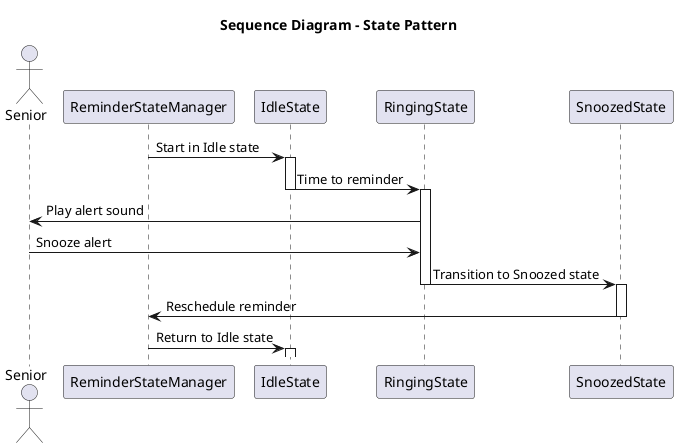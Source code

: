 State sequence
@startuml
title Sequence Diagram - State Pattern


actor Senior
participant ReminderStateManager as Manager
participant IdleState
participant RingingState
participant SnoozedState


Manager -> IdleState : Start in Idle state
activate IdleState
IdleState -> RingingState : Time to reminder
deactivate IdleState
activate RingingState
RingingState -> Senior : Play alert sound
Senior -> RingingState : Snooze alert
RingingState -> SnoozedState : Transition to Snoozed state
deactivate RingingState
activate SnoozedState
SnoozedState -> Manager : Reschedule reminder
deactivate SnoozedState
Manager -> IdleState : Return to Idle state
activate IdleState


@enduml

